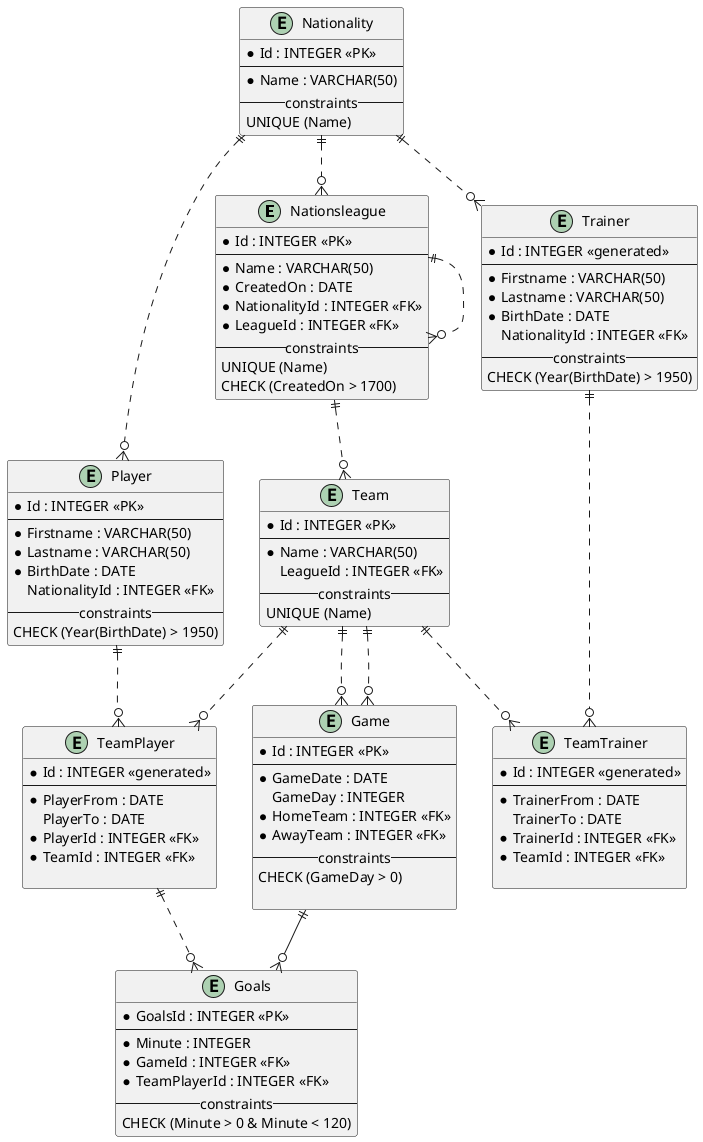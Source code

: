 @startuml soccerleague

entity Nationsleague{
    * Id : INTEGER <<PK>>
    ---
    * Name : VARCHAR(50)
    * CreatedOn : DATE
    * NationalityId : INTEGER <<FK>>
    * LeagueId : INTEGER <<FK>>
    -- constraints --
    UNIQUE (Name)
    CHECK (CreatedOn > 1700)
}

entity Team{
    * Id : INTEGER <<PK>>
    ---
    * Name : VARCHAR(50)
    LeagueId : INTEGER <<FK>>    
    -- constraints --
    UNIQUE (Name)
}

entity Player{
    * Id : INTEGER <<PK>>
    ---
    * Firstname : VARCHAR(50)
    * Lastname : VARCHAR(50)
    * BirthDate : DATE
    NationalityId : INTEGER <<FK>>
    -- constraints --
    CHECK (Year(BirthDate) > 1950)
}

entity TeamTrainer{
    * Id : INTEGER <<generated>>
    ---
    * TrainerFrom : DATE
    TrainerTo : DATE
    * TrainerId : INTEGER <<FK>>
    * TeamId : INTEGER <<FK>>
    
}

entity Goals{
    * GoalsId : INTEGER <<PK>>
    ---
    * Minute : INTEGER
    * GameId : INTEGER <<FK>>
    * TeamPlayerId : INTEGER <<FK>>
    -- constraints --
    CHECK (Minute > 0 & Minute < 120)
}

entity TeamPlayer{
    * Id : INTEGER <<generated>>
    ---
    * PlayerFrom : DATE
    PlayerTo : DATE
    * PlayerId : INTEGER <<FK>>
    * TeamId : INTEGER <<FK>>
    
}

entity Trainer{
    * Id : INTEGER <<generated>>
    ---
    * Firstname : VARCHAR(50)
    * Lastname : VARCHAR(50)
    * BirthDate : DATE
    NationalityId : INTEGER <<FK>>
    -- constraints --
    CHECK (Year(BirthDate) > 1950)
}

entity Game { 
    * Id : INTEGER <<PK>> 
    ---
    * GameDate : DATE
    GameDay : INTEGER
    * HomeTeam : INTEGER <<FK>> 
    * AwayTeam : INTEGER <<FK>>
    -- constraints --
    CHECK (GameDay > 0)
    
}

entity Nationality {
    * Id : INTEGER <<PK>>
    ---
    * Name : VARCHAR(50)
    -- constraints --
    UNIQUE (Name)
}


Nationsleague ||..o{ Team
Team ||..o{ TeamTrainer
Team ||..o{ TeamPlayer
Team ||..o{ Game
Team ||..o{ Game
Player ||..o{ TeamPlayer
Trainer ||..o{ TeamTrainer
Game ||--o{ Goals
TeamPlayer ||..o{ Goals
Nationality ||.o{ Player
Nationality ||..o{ Trainer
Nationality ||..o{ Nationsleague
Nationsleague ||..o{ Nationsleague


@enduml
